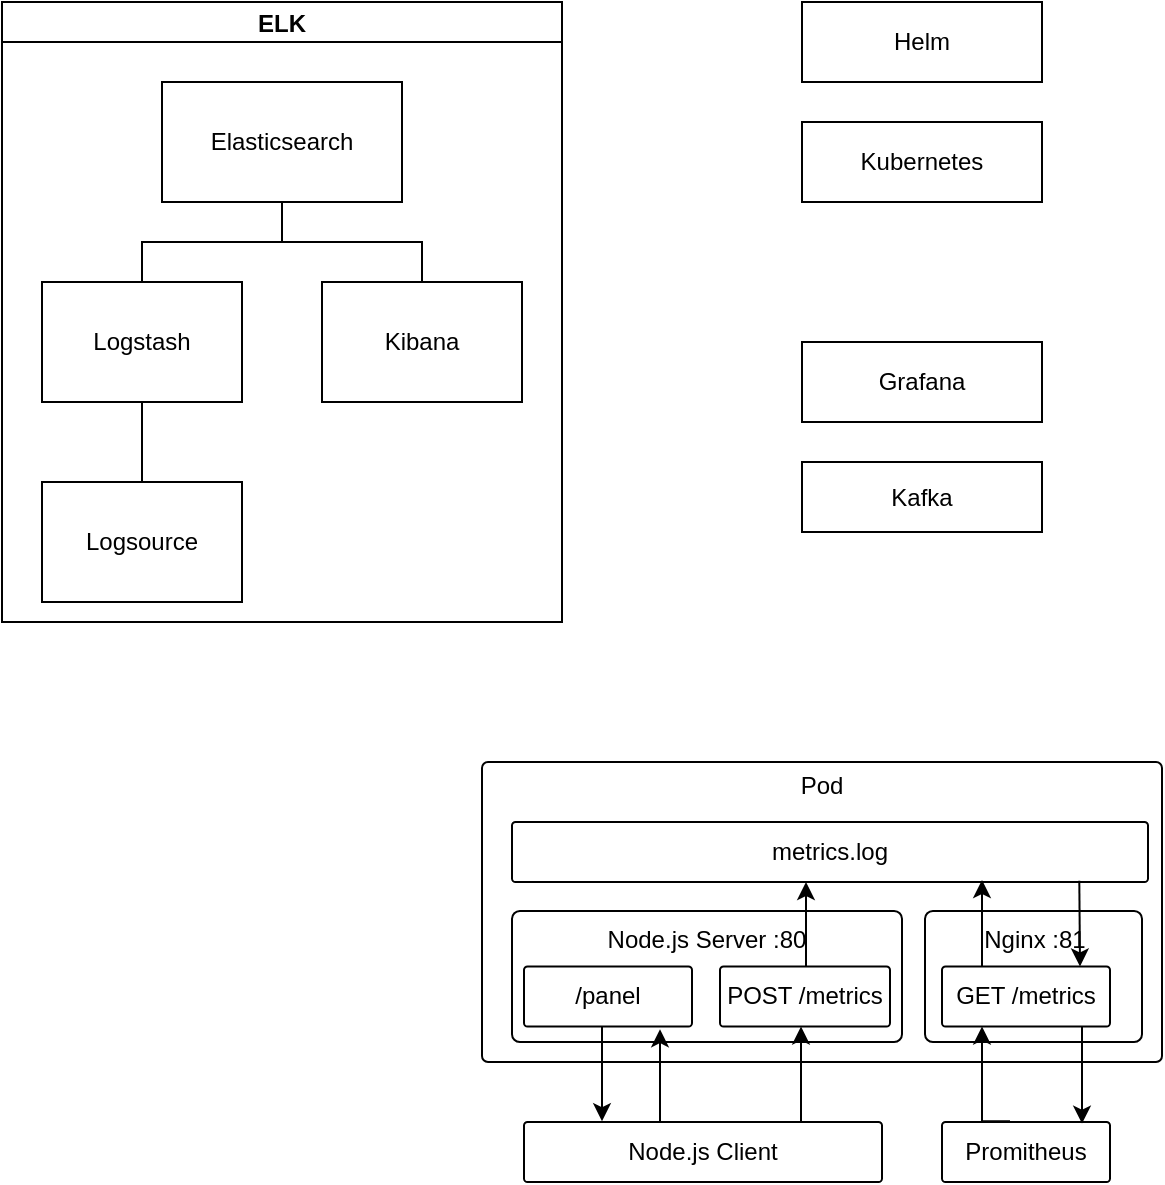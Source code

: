 <mxfile version="15.2.9" type="github">
  <diagram id="LjY5orCp5_SFupNx-PLS" name="Page-1">
    <mxGraphModel dx="1426" dy="864" grid="1" gridSize="10" guides="1" tooltips="1" connect="1" arrows="1" fold="1" page="1" pageScale="1" pageWidth="827" pageHeight="1169" math="0" shadow="0">
      <root>
        <mxCell id="0" />
        <mxCell id="1" parent="0" />
        <mxCell id="tvtmCS9aw7XIIvxJIFJg-1" value="ELK" style="swimlane;startSize=20;horizontal=1;containerType=tree;newEdgeStyle={&quot;edgeStyle&quot;:&quot;elbowEdgeStyle&quot;,&quot;startArrow&quot;:&quot;none&quot;,&quot;endArrow&quot;:&quot;none&quot;};" vertex="1" parent="1">
          <mxGeometry x="60" y="60" width="280" height="310" as="geometry">
            <mxRectangle x="80" y="130" width="60" height="20" as="alternateBounds" />
          </mxGeometry>
        </mxCell>
        <mxCell id="tvtmCS9aw7XIIvxJIFJg-2" value="" style="edgeStyle=elbowEdgeStyle;elbow=vertical;startArrow=none;endArrow=none;rounded=0;" edge="1" parent="tvtmCS9aw7XIIvxJIFJg-1" source="tvtmCS9aw7XIIvxJIFJg-4" target="tvtmCS9aw7XIIvxJIFJg-5">
          <mxGeometry relative="1" as="geometry" />
        </mxCell>
        <mxCell id="tvtmCS9aw7XIIvxJIFJg-3" value="" style="edgeStyle=elbowEdgeStyle;elbow=vertical;startArrow=none;endArrow=none;rounded=0;" edge="1" parent="tvtmCS9aw7XIIvxJIFJg-1" source="tvtmCS9aw7XIIvxJIFJg-4" target="tvtmCS9aw7XIIvxJIFJg-6">
          <mxGeometry relative="1" as="geometry" />
        </mxCell>
        <UserObject label="Elasticsearch" treeRoot="1" id="tvtmCS9aw7XIIvxJIFJg-4">
          <mxCell style="whiteSpace=wrap;html=1;align=center;treeFolding=1;treeMoving=1;newEdgeStyle={&quot;edgeStyle&quot;:&quot;elbowEdgeStyle&quot;,&quot;startArrow&quot;:&quot;none&quot;,&quot;endArrow&quot;:&quot;none&quot;};" vertex="1" parent="tvtmCS9aw7XIIvxJIFJg-1">
            <mxGeometry x="80" y="40" width="120" height="60" as="geometry" />
          </mxCell>
        </UserObject>
        <mxCell id="tvtmCS9aw7XIIvxJIFJg-5" value="Logstash" style="whiteSpace=wrap;html=1;align=center;verticalAlign=middle;treeFolding=1;treeMoving=1;newEdgeStyle={&quot;edgeStyle&quot;:&quot;elbowEdgeStyle&quot;,&quot;startArrow&quot;:&quot;none&quot;,&quot;endArrow&quot;:&quot;none&quot;};" vertex="1" parent="tvtmCS9aw7XIIvxJIFJg-1">
          <mxGeometry x="20" y="140" width="100" height="60" as="geometry" />
        </mxCell>
        <mxCell id="tvtmCS9aw7XIIvxJIFJg-6" value="Kibana" style="whiteSpace=wrap;html=1;align=center;verticalAlign=middle;treeFolding=1;treeMoving=1;newEdgeStyle={&quot;edgeStyle&quot;:&quot;elbowEdgeStyle&quot;,&quot;startArrow&quot;:&quot;none&quot;,&quot;endArrow&quot;:&quot;none&quot;};" vertex="1" parent="tvtmCS9aw7XIIvxJIFJg-1">
          <mxGeometry x="160" y="140" width="100" height="60" as="geometry" />
        </mxCell>
        <mxCell id="tvtmCS9aw7XIIvxJIFJg-28" value="" style="edgeStyle=elbowEdgeStyle;elbow=vertical;startArrow=none;endArrow=none;rounded=0;" edge="1" target="tvtmCS9aw7XIIvxJIFJg-29" source="tvtmCS9aw7XIIvxJIFJg-5" parent="tvtmCS9aw7XIIvxJIFJg-1">
          <mxGeometry relative="1" as="geometry">
            <mxPoint x="200" y="160" as="sourcePoint" />
          </mxGeometry>
        </mxCell>
        <mxCell id="tvtmCS9aw7XIIvxJIFJg-29" value="Logsource" style="whiteSpace=wrap;html=1;align=center;verticalAlign=middle;treeFolding=1;treeMoving=1;newEdgeStyle={&quot;edgeStyle&quot;:&quot;elbowEdgeStyle&quot;,&quot;startArrow&quot;:&quot;none&quot;,&quot;endArrow&quot;:&quot;none&quot;};" vertex="1" parent="tvtmCS9aw7XIIvxJIFJg-1">
          <mxGeometry x="20" y="240" width="100" height="60" as="geometry" />
        </mxCell>
        <UserObject label="Grafana" treeRoot="1" id="tvtmCS9aw7XIIvxJIFJg-9">
          <mxCell style="whiteSpace=wrap;html=1;align=center;treeFolding=1;treeMoving=1;newEdgeStyle={&quot;edgeStyle&quot;:&quot;elbowEdgeStyle&quot;,&quot;startArrow&quot;:&quot;none&quot;,&quot;endArrow&quot;:&quot;none&quot;};" vertex="1" parent="1">
            <mxGeometry x="460" y="230" width="120" height="40" as="geometry" />
          </mxCell>
        </UserObject>
        <UserObject label="Kafka" treeRoot="1" id="tvtmCS9aw7XIIvxJIFJg-12">
          <mxCell style="whiteSpace=wrap;html=1;align=center;treeFolding=1;treeMoving=1;newEdgeStyle={&quot;edgeStyle&quot;:&quot;elbowEdgeStyle&quot;,&quot;startArrow&quot;:&quot;none&quot;,&quot;endArrow&quot;:&quot;none&quot;};" vertex="1" parent="1">
            <mxGeometry x="460" y="290" width="120" height="35" as="geometry" />
          </mxCell>
        </UserObject>
        <UserObject label="Kubernetes" treeRoot="1" id="tvtmCS9aw7XIIvxJIFJg-14">
          <mxCell style="whiteSpace=wrap;html=1;align=center;treeFolding=1;treeMoving=1;newEdgeStyle={&quot;edgeStyle&quot;:&quot;elbowEdgeStyle&quot;,&quot;startArrow&quot;:&quot;none&quot;,&quot;endArrow&quot;:&quot;none&quot;};" vertex="1" parent="1">
            <mxGeometry x="460" y="120" width="120" height="40" as="geometry" />
          </mxCell>
        </UserObject>
        <mxCell id="tvtmCS9aw7XIIvxJIFJg-17" value="" style="edgeStyle=orthogonalEdgeStyle;rounded=0;orthogonalLoop=1;jettySize=auto;html=1;" edge="1" parent="1" target="tvtmCS9aw7XIIvxJIFJg-16">
          <mxGeometry relative="1" as="geometry">
            <mxPoint x="750" y="120" as="sourcePoint" />
          </mxGeometry>
        </mxCell>
        <UserObject label="Helm" treeRoot="1" id="tvtmCS9aw7XIIvxJIFJg-30">
          <mxCell style="whiteSpace=wrap;html=1;align=center;treeFolding=1;treeMoving=1;newEdgeStyle={&quot;edgeStyle&quot;:&quot;elbowEdgeStyle&quot;,&quot;startArrow&quot;:&quot;none&quot;,&quot;endArrow&quot;:&quot;none&quot;};" vertex="1" parent="1">
            <mxGeometry x="460" y="60" width="120" height="40" as="geometry" />
          </mxCell>
        </UserObject>
        <mxCell id="tvtmCS9aw7XIIvxJIFJg-47" value="Pod" style="rounded=1;whiteSpace=wrap;html=1;align=center;verticalAlign=top;treeFolding=0;treeMoving=0;noLabel=0;arcSize=2;container=1;recursiveResize=0;spacing=0;spacingLeft=0;" vertex="1" parent="1">
          <mxGeometry x="300" y="440" width="340" height="150" as="geometry">
            <mxRectangle x="300" y="440" width="60" height="20" as="alternateBounds" />
          </mxGeometry>
        </mxCell>
        <mxCell id="tvtmCS9aw7XIIvxJIFJg-48" value="&lt;span&gt;Node.js Server :80&lt;/span&gt;" style="rounded=1;whiteSpace=wrap;html=1;align=center;verticalAlign=top;treeFolding=0;treeMoving=0;noLabel=0;arcSize=6;container=1;recursiveResize=0;" vertex="1" parent="tvtmCS9aw7XIIvxJIFJg-47">
          <mxGeometry x="15" y="74.5" width="195" height="65.5" as="geometry" />
        </mxCell>
        <mxCell id="tvtmCS9aw7XIIvxJIFJg-59" value="/panel" style="rounded=1;whiteSpace=wrap;html=1;align=center;verticalAlign=middle;treeFolding=0;treeMoving=0;noLabel=0;arcSize=6;" vertex="1" parent="tvtmCS9aw7XIIvxJIFJg-48">
          <mxGeometry x="6" y="27.75" width="84" height="30" as="geometry" />
        </mxCell>
        <mxCell id="tvtmCS9aw7XIIvxJIFJg-65" value="POST /metrics" style="rounded=1;whiteSpace=wrap;html=1;align=center;verticalAlign=middle;treeFolding=0;treeMoving=0;noLabel=0;arcSize=6;" vertex="1" parent="tvtmCS9aw7XIIvxJIFJg-48">
          <mxGeometry x="104" y="27.75" width="85" height="30" as="geometry" />
        </mxCell>
        <mxCell id="tvtmCS9aw7XIIvxJIFJg-52" value="metrics.log" style="rounded=1;whiteSpace=wrap;html=1;align=center;verticalAlign=middle;treeFolding=0;treeMoving=0;noLabel=0;arcSize=6;snapToPoint=1;" vertex="1" parent="tvtmCS9aw7XIIvxJIFJg-47">
          <mxGeometry x="15" y="30" width="318" height="30" as="geometry" />
        </mxCell>
        <mxCell id="tvtmCS9aw7XIIvxJIFJg-53" style="edgeStyle=elbowEdgeStyle;rounded=0;orthogonalLoop=1;jettySize=auto;html=1;" edge="1" parent="tvtmCS9aw7XIIvxJIFJg-47" source="tvtmCS9aw7XIIvxJIFJg-65">
          <mxGeometry relative="1" as="geometry">
            <mxPoint x="162" y="60" as="targetPoint" />
          </mxGeometry>
        </mxCell>
        <mxCell id="tvtmCS9aw7XIIvxJIFJg-66" value="&lt;span&gt;Nginx :81&lt;/span&gt;" style="rounded=1;whiteSpace=wrap;html=1;align=center;verticalAlign=top;treeFolding=0;treeMoving=0;noLabel=0;arcSize=6;container=1;recursiveResize=0;" vertex="1" parent="tvtmCS9aw7XIIvxJIFJg-47">
          <mxGeometry x="221.5" y="74.5" width="108.5" height="65.5" as="geometry" />
        </mxCell>
        <mxCell id="tvtmCS9aw7XIIvxJIFJg-68" value="GET /metrics" style="rounded=1;whiteSpace=wrap;html=1;align=center;verticalAlign=middle;treeFolding=0;treeMoving=0;noLabel=0;arcSize=6;" vertex="1" parent="tvtmCS9aw7XIIvxJIFJg-66">
          <mxGeometry x="8.5" y="27.75" width="84" height="30" as="geometry" />
        </mxCell>
        <mxCell id="tvtmCS9aw7XIIvxJIFJg-71" style="rounded=0;orthogonalLoop=1;jettySize=auto;html=1;edgeStyle=elbowEdgeStyle;" edge="1" parent="tvtmCS9aw7XIIvxJIFJg-47" source="tvtmCS9aw7XIIvxJIFJg-68">
          <mxGeometry relative="1" as="geometry">
            <mxPoint x="250" y="59" as="targetPoint" />
          </mxGeometry>
        </mxCell>
        <mxCell id="tvtmCS9aw7XIIvxJIFJg-72" style="edgeStyle=elbowEdgeStyle;rounded=0;orthogonalLoop=1;jettySize=auto;html=1;exitX=0.892;exitY=0.978;exitDx=0;exitDy=0;exitPerimeter=0;" edge="1" parent="tvtmCS9aw7XIIvxJIFJg-47" source="tvtmCS9aw7XIIvxJIFJg-52" target="tvtmCS9aw7XIIvxJIFJg-68">
          <mxGeometry relative="1" as="geometry">
            <mxPoint x="400" y="80" as="sourcePoint" />
            <mxPoint x="360" y="90" as="targetPoint" />
            <Array as="points">
              <mxPoint x="299" y="59" />
            </Array>
          </mxGeometry>
        </mxCell>
        <mxCell id="tvtmCS9aw7XIIvxJIFJg-69" style="edgeStyle=elbowEdgeStyle;rounded=0;orthogonalLoop=1;jettySize=auto;html=1;exitX=0.405;exitY=-0.013;exitDx=0;exitDy=0;exitPerimeter=0;" edge="1" parent="1" source="tvtmCS9aw7XIIvxJIFJg-55" target="tvtmCS9aw7XIIvxJIFJg-68">
          <mxGeometry relative="1" as="geometry">
            <Array as="points">
              <mxPoint x="550" y="620" />
            </Array>
          </mxGeometry>
        </mxCell>
        <mxCell id="tvtmCS9aw7XIIvxJIFJg-55" value="Promitheus" style="rounded=1;whiteSpace=wrap;html=1;align=center;verticalAlign=middle;treeFolding=0;treeMoving=0;noLabel=0;arcSize=6;snapToPoint=1;" vertex="1" parent="1">
          <mxGeometry x="530" y="620" width="84" height="30" as="geometry" />
        </mxCell>
        <mxCell id="tvtmCS9aw7XIIvxJIFJg-70" style="edgeStyle=elbowEdgeStyle;rounded=0;orthogonalLoop=1;jettySize=auto;html=1;entryX=0.833;entryY=0.027;entryDx=0;entryDy=0;entryPerimeter=0;" edge="1" parent="1" source="tvtmCS9aw7XIIvxJIFJg-68" target="tvtmCS9aw7XIIvxJIFJg-55">
          <mxGeometry relative="1" as="geometry">
            <mxPoint x="670" y="610" as="sourcePoint" />
          </mxGeometry>
        </mxCell>
        <mxCell id="tvtmCS9aw7XIIvxJIFJg-73" style="edgeStyle=elbowEdgeStyle;rounded=0;orthogonalLoop=1;jettySize=auto;html=1;" edge="1" parent="1" source="tvtmCS9aw7XIIvxJIFJg-49" target="tvtmCS9aw7XIIvxJIFJg-65">
          <mxGeometry relative="1" as="geometry">
            <mxPoint x="470" y="630" as="targetPoint" />
          </mxGeometry>
        </mxCell>
        <mxCell id="tvtmCS9aw7XIIvxJIFJg-49" value="Node.js Client" style="rounded=1;whiteSpace=wrap;html=1;align=center;verticalAlign=middle;treeFolding=0;treeMoving=0;noLabel=0;arcSize=6;" vertex="1" parent="1">
          <mxGeometry x="321" y="620" width="179" height="30" as="geometry" />
        </mxCell>
        <mxCell id="tvtmCS9aw7XIIvxJIFJg-51" style="edgeStyle=elbowEdgeStyle;rounded=0;orthogonalLoop=1;jettySize=auto;html=1;entryX=0.812;entryY=1.045;entryDx=0;entryDy=0;entryPerimeter=0;" edge="1" parent="1" source="tvtmCS9aw7XIIvxJIFJg-49" target="tvtmCS9aw7XIIvxJIFJg-59">
          <mxGeometry relative="1" as="geometry">
            <mxPoint x="384" y="602.25" as="targetPoint" />
          </mxGeometry>
        </mxCell>
        <mxCell id="tvtmCS9aw7XIIvxJIFJg-50" style="edgeStyle=elbowEdgeStyle;rounded=0;orthogonalLoop=1;jettySize=auto;html=1;entryX=0.217;entryY=-0.013;entryDx=0;entryDy=0;entryPerimeter=0;" edge="1" parent="1" source="tvtmCS9aw7XIIvxJIFJg-59" target="tvtmCS9aw7XIIvxJIFJg-49">
          <mxGeometry relative="1" as="geometry">
            <mxPoint x="342" y="602.25" as="sourcePoint" />
          </mxGeometry>
        </mxCell>
      </root>
    </mxGraphModel>
  </diagram>
</mxfile>
